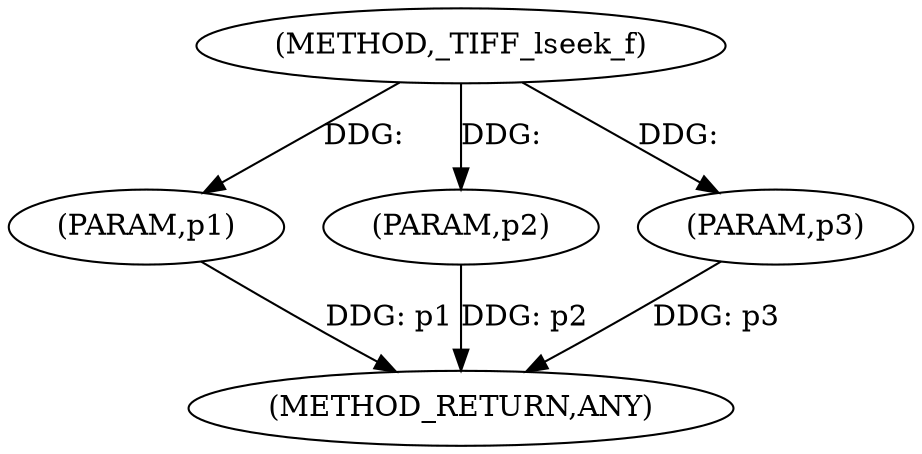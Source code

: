 digraph "_TIFF_lseek_f" {  
"100257" [label = <(METHOD,_TIFF_lseek_f)> ]
"100261" [label = <(METHOD_RETURN,ANY)> ]
"100258" [label = <(PARAM,p1)> ]
"100259" [label = <(PARAM,p2)> ]
"100260" [label = <(PARAM,p3)> ]
  "100258" -> "100261"  [ label = "DDG: p1"] 
  "100259" -> "100261"  [ label = "DDG: p2"] 
  "100260" -> "100261"  [ label = "DDG: p3"] 
  "100257" -> "100258"  [ label = "DDG: "] 
  "100257" -> "100259"  [ label = "DDG: "] 
  "100257" -> "100260"  [ label = "DDG: "] 
}
